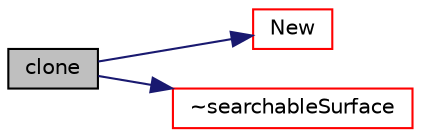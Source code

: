 digraph "clone"
{
  bgcolor="transparent";
  edge [fontname="Helvetica",fontsize="10",labelfontname="Helvetica",labelfontsize="10"];
  node [fontname="Helvetica",fontsize="10",shape=record];
  rankdir="LR";
  Node1 [label="clone",height=0.2,width=0.4,color="black", fillcolor="grey75", style="filled", fontcolor="black"];
  Node1 -> Node2 [color="midnightblue",fontsize="10",style="solid",fontname="Helvetica"];
  Node2 [label="New",height=0.2,width=0.4,color="red",URL="$a02324.html#a9dee63d319c83c226c226575d5f61084",tooltip="Return a reference to the selected searchableSurface. "];
  Node1 -> Node3 [color="midnightblue",fontsize="10",style="solid",fontname="Helvetica"];
  Node3 [label="~searchableSurface",height=0.2,width=0.4,color="red",URL="$a02324.html#a944a5b9a5bba0084598b811621bf5297",tooltip="Destructor. "];
}
